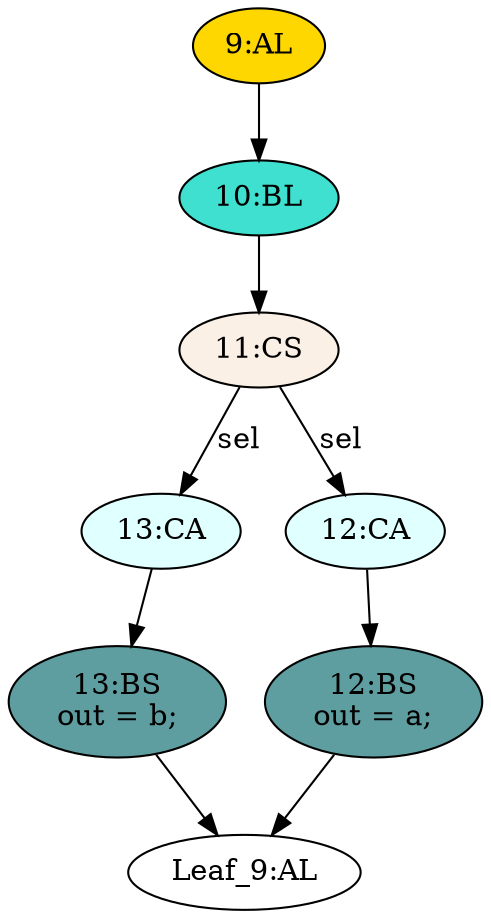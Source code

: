strict digraph "" {
	node [label="\N"];
	"13:CA"	[ast="<pyverilog.vparser.ast.Case object at 0x7f40f7305090>",
		fillcolor=lightcyan,
		label="13:CA",
		statements="[]",
		style=filled,
		typ=Case];
	"13:BS"	[ast="<pyverilog.vparser.ast.BlockingSubstitution object at 0x7f40f7305110>",
		fillcolor=cadetblue,
		label="13:BS
out = b;",
		statements="[<pyverilog.vparser.ast.BlockingSubstitution object at 0x7f40f7305110>]",
		style=filled,
		typ=BlockingSubstitution];
	"13:CA" -> "13:BS"	[cond="[]",
		lineno=None];
	"Leaf_9:AL"	[def_var="['out']",
		label="Leaf_9:AL"];
	"12:BS"	[ast="<pyverilog.vparser.ast.BlockingSubstitution object at 0x7f40f7305290>",
		fillcolor=cadetblue,
		label="12:BS
out = a;",
		statements="[<pyverilog.vparser.ast.BlockingSubstitution object at 0x7f40f7305290>]",
		style=filled,
		typ=BlockingSubstitution];
	"12:BS" -> "Leaf_9:AL"	[cond="[]",
		lineno=None];
	"13:BS" -> "Leaf_9:AL"	[cond="[]",
		lineno=None];
	"11:CS"	[ast="<pyverilog.vparser.ast.CaseStatement object at 0x7f40f7305490>",
		fillcolor=linen,
		label="11:CS",
		statements="[]",
		style=filled,
		typ=CaseStatement];
	"11:CS" -> "13:CA"	[cond="['sel']",
		label=sel,
		lineno=11];
	"12:CA"	[ast="<pyverilog.vparser.ast.Case object at 0x7f40f7305550>",
		fillcolor=lightcyan,
		label="12:CA",
		statements="[]",
		style=filled,
		typ=Case];
	"11:CS" -> "12:CA"	[cond="['sel']",
		label=sel,
		lineno=11];
	"10:BL"	[ast="<pyverilog.vparser.ast.Block object at 0x7f40f7305610>",
		fillcolor=turquoise,
		label="10:BL",
		statements="[]",
		style=filled,
		typ=Block];
	"10:BL" -> "11:CS"	[cond="[]",
		lineno=None];
	"12:CA" -> "12:BS"	[cond="[]",
		lineno=None];
	"9:AL"	[ast="<pyverilog.vparser.ast.Always object at 0x7f40f7305690>",
		clk_sens=False,
		fillcolor=gold,
		label="9:AL",
		sens="['a', 'b', 'sel']",
		statements="[]",
		style=filled,
		typ=Always,
		use_var="['a', 'sel', 'b']"];
	"9:AL" -> "10:BL"	[cond="[]",
		lineno=None];
}
